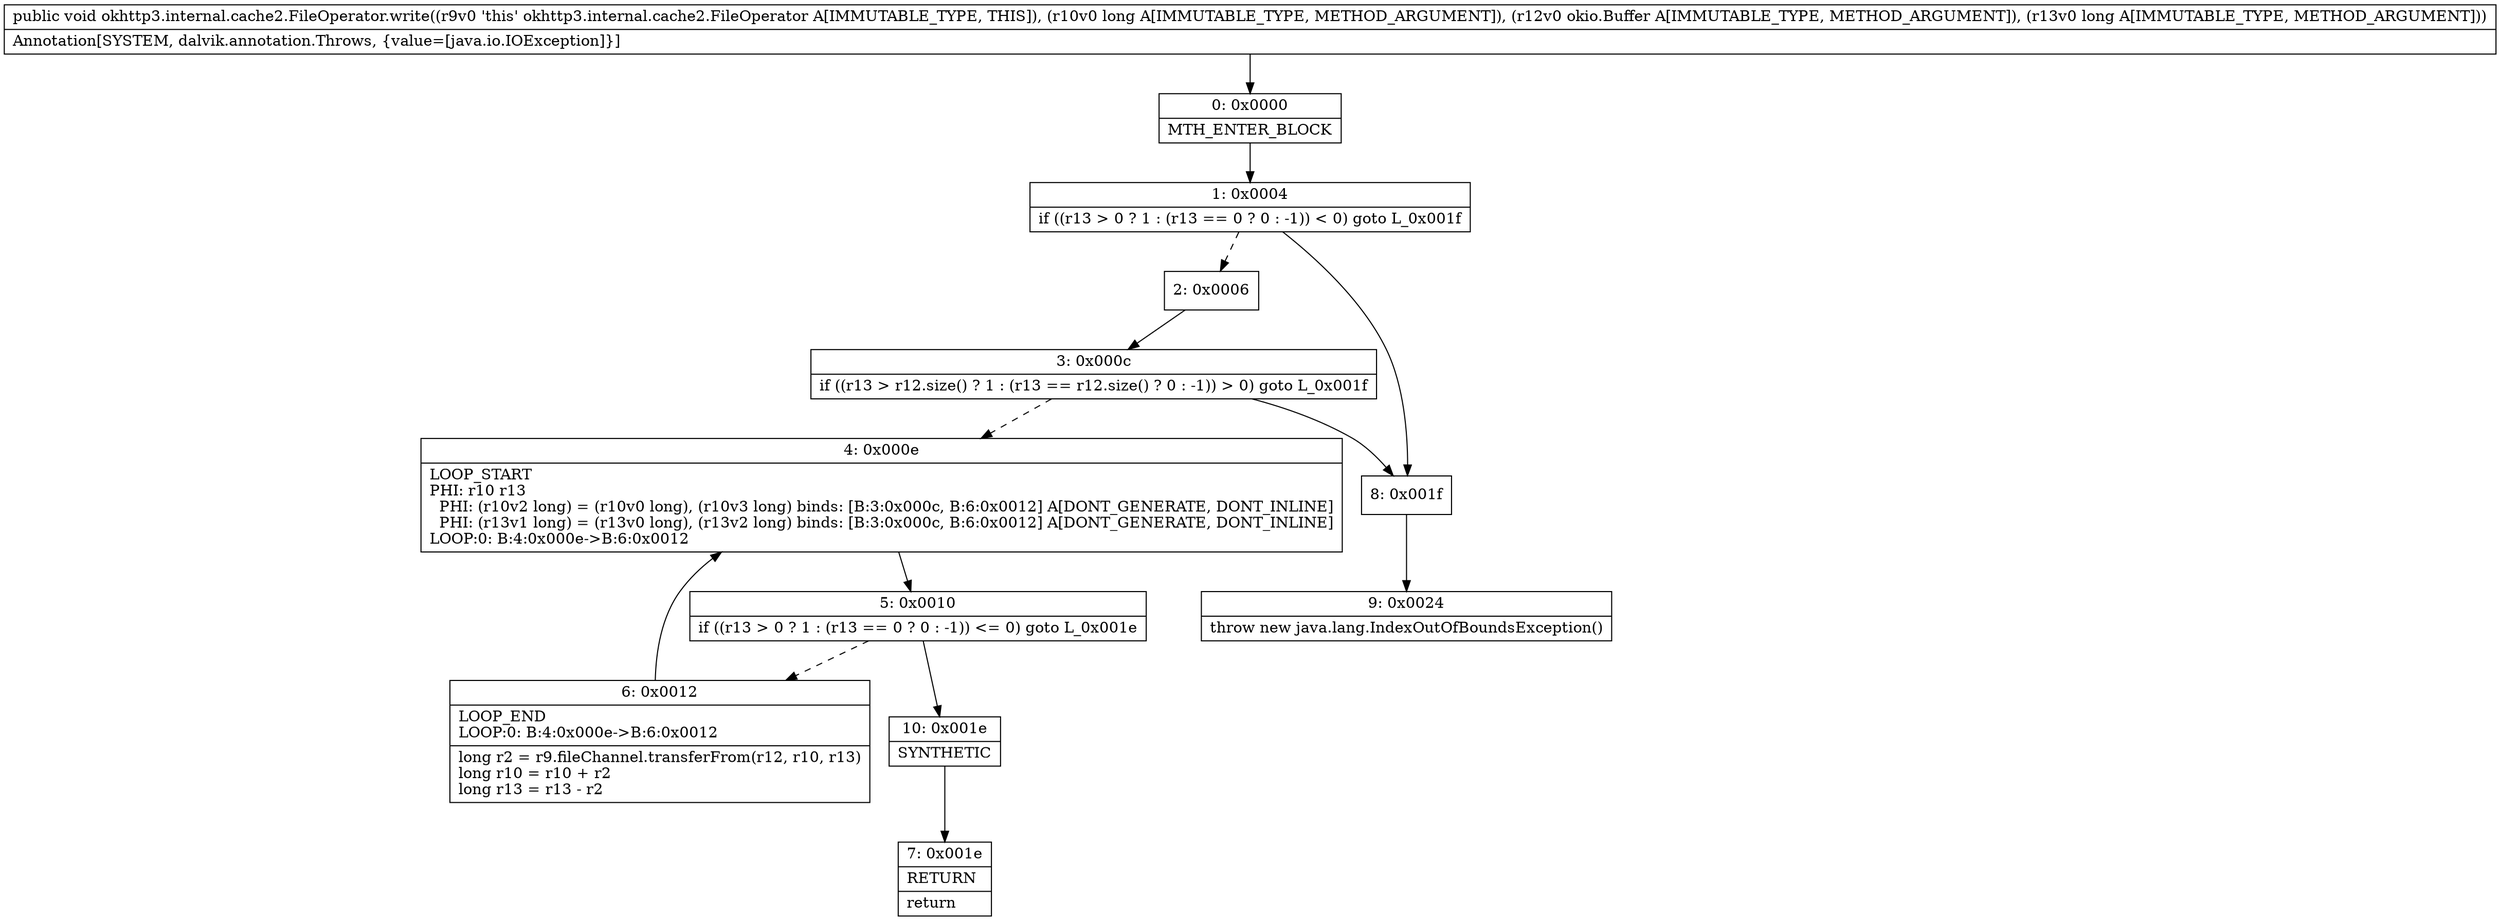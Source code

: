 digraph "CFG forokhttp3.internal.cache2.FileOperator.write(JLokio\/Buffer;J)V" {
Node_0 [shape=record,label="{0\:\ 0x0000|MTH_ENTER_BLOCK\l}"];
Node_1 [shape=record,label="{1\:\ 0x0004|if ((r13 \> 0 ? 1 : (r13 == 0 ? 0 : \-1)) \< 0) goto L_0x001f\l}"];
Node_2 [shape=record,label="{2\:\ 0x0006}"];
Node_3 [shape=record,label="{3\:\ 0x000c|if ((r13 \> r12.size() ? 1 : (r13 == r12.size() ? 0 : \-1)) \> 0) goto L_0x001f\l}"];
Node_4 [shape=record,label="{4\:\ 0x000e|LOOP_START\lPHI: r10 r13 \l  PHI: (r10v2 long) = (r10v0 long), (r10v3 long) binds: [B:3:0x000c, B:6:0x0012] A[DONT_GENERATE, DONT_INLINE]\l  PHI: (r13v1 long) = (r13v0 long), (r13v2 long) binds: [B:3:0x000c, B:6:0x0012] A[DONT_GENERATE, DONT_INLINE]\lLOOP:0: B:4:0x000e\-\>B:6:0x0012\l}"];
Node_5 [shape=record,label="{5\:\ 0x0010|if ((r13 \> 0 ? 1 : (r13 == 0 ? 0 : \-1)) \<= 0) goto L_0x001e\l}"];
Node_6 [shape=record,label="{6\:\ 0x0012|LOOP_END\lLOOP:0: B:4:0x000e\-\>B:6:0x0012\l|long r2 = r9.fileChannel.transferFrom(r12, r10, r13)\llong r10 = r10 + r2\llong r13 = r13 \- r2\l}"];
Node_7 [shape=record,label="{7\:\ 0x001e|RETURN\l|return\l}"];
Node_8 [shape=record,label="{8\:\ 0x001f}"];
Node_9 [shape=record,label="{9\:\ 0x0024|throw new java.lang.IndexOutOfBoundsException()\l}"];
Node_10 [shape=record,label="{10\:\ 0x001e|SYNTHETIC\l}"];
MethodNode[shape=record,label="{public void okhttp3.internal.cache2.FileOperator.write((r9v0 'this' okhttp3.internal.cache2.FileOperator A[IMMUTABLE_TYPE, THIS]), (r10v0 long A[IMMUTABLE_TYPE, METHOD_ARGUMENT]), (r12v0 okio.Buffer A[IMMUTABLE_TYPE, METHOD_ARGUMENT]), (r13v0 long A[IMMUTABLE_TYPE, METHOD_ARGUMENT]))  | Annotation[SYSTEM, dalvik.annotation.Throws, \{value=[java.io.IOException]\}]\l}"];
MethodNode -> Node_0;
Node_0 -> Node_1;
Node_1 -> Node_2[style=dashed];
Node_1 -> Node_8;
Node_2 -> Node_3;
Node_3 -> Node_4[style=dashed];
Node_3 -> Node_8;
Node_4 -> Node_5;
Node_5 -> Node_6[style=dashed];
Node_5 -> Node_10;
Node_6 -> Node_4;
Node_8 -> Node_9;
Node_10 -> Node_7;
}


